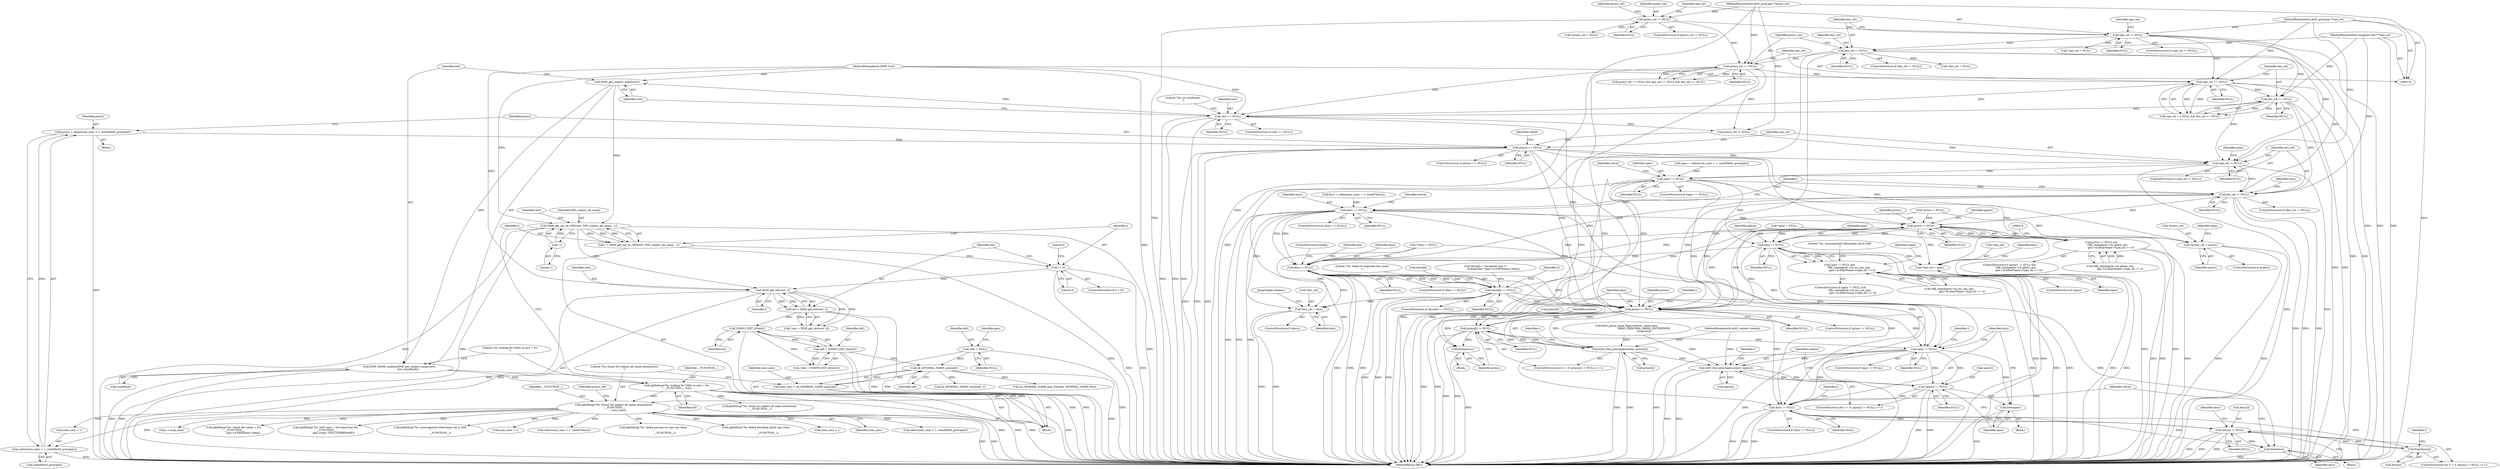 digraph "0_krb5_50fe4074f188c2d4da0c421e96553acea8378db2@API" {
"1000276" [label="(Call,princs = calloc(num_sans + 1, sizeof(krb5_principal)))"];
"1000278" [label="(Call,calloc(num_sans + 1, sizeof(krb5_principal)))"];
"1000267" [label="(Call,pkiDebug(\"%s: found %d subject alt name extension(s)\n\", __FUNCTION__,\n             num_sans))"];
"1000225" [label="(Call,pkiDebug(\"%s: looking for SANs in cert = %s\n\", __FUNCTION__, buf))"];
"1000219" [label="(Call,X509_NAME_oneline(X509_get_subject_name(cert),\n                      buf, sizeof(buf)))"];
"1000220" [label="(Call,X509_get_subject_name(cert))"];
"1000210" [label="(Call,cert == NULL)"];
"1000107" [label="(MethodParameterIn,X509 *cert)"];
"1000193" [label="(Call,princs_ret == NULL)"];
"1000168" [label="(Call,princs_ret != NULL)"];
"1000108" [label="(MethodParameterIn,krb5_principal **princs_ret)"];
"1000184" [label="(Call,dns_ret != NULL)"];
"1000110" [label="(MethodParameterIn,unsigned char ***dns_ret)"];
"1000176" [label="(Call,upn_ret != NULL)"];
"1000109" [label="(MethodParameterIn,krb5_principal **upn_ret)"];
"1000197" [label="(Call,upn_ret == NULL)"];
"1000200" [label="(Call,dns_ret == NULL)"];
"1000263" [label="(Call,num_sans = sk_GENERAL_NAME_num(ialt))"];
"1000265" [label="(Call,sk_GENERAL_NAME_num(ialt))"];
"1000251" [label="(Call,ialt = X509V3_EXT_d2i(ext))"];
"1000253" [label="(Call,X509V3_EXT_d2i(ext))"];
"1000245" [label="(Call,ext = X509_get_ext(cert, l))"];
"1000247" [label="(Call,X509_get_ext(cert, l))"];
"1000231" [label="(Call,X509_get_ext_by_NID(cert, NID_subject_alt_name, -1))"];
"1000234" [label="(Call,-1)"];
"1000237" [label="(Call,l < 0)"];
"1000229" [label="(Call,l = X509_get_ext_by_NID(cert, NID_subject_alt_name, -1))"];
"1000160" [label="(Call,*ialt = NULL)"];
"1000285" [label="(Call,princs == NULL)"];
"1000294" [label="(Call,upn_ret != NULL)"];
"1000307" [label="(Call,upns == NULL)"];
"1000316" [label="(Call,dns_ret != NULL)"];
"1000330" [label="(Call,dnss == NULL)"];
"1000400" [label="(Call,princs != NULL)"];
"1000399" [label="(Call,princs != NULL &&\n                OBJ_cmp(plgctx->id_pkinit_san,\n                        gen->d.otherName->type_id) == 0)"];
"1000451" [label="(Call,upns != NULL)"];
"1000450" [label="(Call,upns != NULL &&\n                       OBJ_cmp(plgctx->id_ms_san_upn,\n                               gen->d.otherName->type_id) == 0)"];
"1000511" [label="(Call,dnss != NULL)"];
"1000560" [label="(Call,dnss[d] == NULL)"];
"1000604" [label="(Call,*dns_ret = dnss)"];
"1000613" [label="(Call,princs != NULL)"];
"1000621" [label="(Call,princs[i] != NULL)"];
"1000628" [label="(Call,krb5_free_principal(context, princs[i]))"];
"1000651" [label="(Call,krb5_free_principal(context, upns[i]))"];
"1000644" [label="(Call,upns[i] != NULL)"];
"1000656" [label="(Call,free(upns))"];
"1000659" [label="(Call,dnss != NULL)"];
"1000667" [label="(Call,dnss[i] != NULL)"];
"1000674" [label="(Call,free(dnss[i]))"];
"1000678" [label="(Call,free(dnss))"];
"1000633" [label="(Call,free(princs))"];
"1000636" [label="(Call,upns != NULL)"];
"1000598" [label="(Call,*upn_ret = upns)"];
"1000592" [label="(Call,*princs_ret = princs)"];
"1000561" [label="(Call,dnss[d])"];
"1000108" [label="(MethodParameterIn,krb5_principal **princs_ret)"];
"1000249" [label="(Identifier,l)"];
"1000189" [label="(Identifier,dns_ret)"];
"1000265" [label="(Call,sk_GENERAL_NAME_num(ialt))"];
"1000667" [label="(Call,dnss[i] != NULL)"];
"1000109" [label="(MethodParameterIn,krb5_principal **upn_ret)"];
"1000453" [label="(Identifier,NULL)"];
"1000681" [label="(Identifier,retval)"];
"1000401" [label="(Identifier,princs)"];
"1000308" [label="(Identifier,upns)"];
"1000199" [label="(Identifier,NULL)"];
"1000235" [label="(Literal,1)"];
"1000340" [label="(Identifier,i)"];
"1000197" [label="(Call,upn_ret == NULL)"];
"1000533" [label="(Call,pkiDebug(\"%s: found dns name = %s\n\", __FUNCTION__,\n                         gen->d.dNSName->data))"];
"1000298" [label="(Call,upns = calloc(num_sans + 1, sizeof(krb5_principal)))"];
"1000295" [label="(Identifier,upn_ret)"];
"1000286" [label="(Identifier,princs)"];
"1000402" [label="(Identifier,NULL)"];
"1000595" [label="(Identifier,princs)"];
"1000449" [label="(ControlStructure,if (upns != NULL &&\n                       OBJ_cmp(plgctx->id_ms_san_upn,\n                               gen->d.otherName->type_id) == 0))"];
"1000661" [label="(Identifier,NULL)"];
"1000590" [label="(ControlStructure,if (princs))"];
"1000451" [label="(Call,upns != NULL)"];
"1000622" [label="(Call,princs[i])"];
"1000293" [label="(ControlStructure,if (upn_ret != NULL))"];
"1000628" [label="(Call,krb5_free_principal(context, princs[i]))"];
"1000230" [label="(Identifier,l)"];
"1000254" [label="(Identifier,ext)"];
"1000176" [label="(Call,upn_ret != NULL)"];
"1000187" [label="(Call,*dns_ret = NULL)"];
"1000635" [label="(ControlStructure,if (upns != NULL))"];
"1000675" [label="(Call,dnss[i])"];
"1000577" [label="(Call,pkiDebug(\"%s: SAN type = %d expecting %d\n\", __FUNCTION__,\n                     gen->type, GEN_OTHERNAME))"];
"1000505" [label="(Literal,\"%s: unrecognized othername oid in SAN\n\")"];
"1000175" [label="(ControlStructure,if (upn_ret != NULL))"];
"1000161" [label="(Identifier,ialt)"];
"1000403" [label="(Call,OBJ_cmp(plgctx->id_pkinit_san,\n                        gen->d.otherName->type_id) == 0)"];
"1000330" [label="(Call,dnss == NULL)"];
"1000601" [label="(Identifier,upns)"];
"1000139" [label="(Call,*upns = NULL)"];
"1000162" [label="(Identifier,NULL)"];
"1000608" [label="(JumpTarget,cleanup:)"];
"1000658" [label="(ControlStructure,if (dnss != NULL))"];
"1000309" [label="(Identifier,NULL)"];
"1000104" [label="(MethodParameterIn,krb5_context context)"];
"1000614" [label="(Identifier,princs)"];
"1000290" [label="(Identifier,retval)"];
"1000285" [label="(Call,princs == NULL)"];
"1000615" [label="(Identifier,NULL)"];
"1000226" [label="(Literal,\"%s: looking for SANs in cert = %s\n\")"];
"1000307" [label="(Call,upns == NULL)"];
"1000625" [label="(Identifier,NULL)"];
"1000277" [label="(Identifier,princs)"];
"1000504" [label="(Call,pkiDebug(\"%s: unrecognized othername oid in SAN\n\",\n                         __FUNCTION__))"];
"1000605" [label="(Call,*dns_ret)"];
"1000650" [label="(Identifier,i)"];
"1000645" [label="(Call,upns[i])"];
"1000513" [label="(Identifier,NULL)"];
"1000454" [label="(Call,OBJ_cmp(plgctx->id_ms_san_upn,\n                               gen->d.otherName->type_id) == 0)"];
"1000179" [label="(Call,*upn_ret = NULL)"];
"1000634" [label="(Identifier,princs)"];
"1000232" [label="(Identifier,cert)"];
"1000630" [label="(Call,princs[i])"];
"1000266" [label="(Identifier,ialt)"];
"1000275" [label="(Block,)"];
"1000212" [label="(Identifier,NULL)"];
"1000597" [label="(Identifier,upns)"];
"1000256" [label="(Call,pkiDebug(\"%s: found no subject alt name extensions\n\", __FUNCTION__))"];
"1000253" [label="(Call,X509V3_EXT_d2i(ext))"];
"1000236" [label="(ControlStructure,if (l < 0))"];
"1000178" [label="(Identifier,NULL)"];
"1000640" [label="(ControlStructure,for (i = 0; upns[i] != NULL; i++))"];
"1000603" [label="(Identifier,dnss)"];
"1000323" [label="(Call,num_sans + 1)"];
"1000173" [label="(Identifier,princs_ret)"];
"1000639" [label="(Block,)"];
"1000637" [label="(Identifier,upns)"];
"1000322" [label="(Call,calloc(num_sans + 1, sizeof(*dnss)))"];
"1000575" [label="(ControlStructure,break;)"];
"1000227" [label="(Identifier,__FUNCTION__)"];
"1000200" [label="(Call,dns_ret == NULL)"];
"1000450" [label="(Call,upns != NULL &&\n                       OBJ_cmp(plgctx->id_ms_san_upn,\n                               gen->d.otherName->type_id) == 0)"];
"1000636" [label="(Call,upns != NULL)"];
"1000493" [label="(Call,pkiDebug(\"%s: failed parsing ms-upn san value\n\",\n                             __FUNCTION__))"];
"1000246" [label="(Identifier,ext)"];
"1000165" [label="(Identifier,gen)"];
"1000238" [label="(Identifier,l)"];
"1000607" [label="(Identifier,dnss)"];
"1000222" [label="(Identifier,buf)"];
"1000231" [label="(Call,X509_get_ext_by_NID(cert, NID_subject_alt_name, -1))"];
"1000353" [label="(Call,sk_GENERAL_NAME_value(ialt, i))"];
"1000633" [label="(Call,free(princs))"];
"1000617" [label="(ControlStructure,for (i = 0; princs[i] != NULL; i++))"];
"1000671" [label="(Identifier,NULL)"];
"1000642" [label="(Identifier,i)"];
"1000201" [label="(Identifier,dns_ret)"];
"1000682" [label="(MethodReturn,RET)"];
"1000674" [label="(Call,free(dnss[i]))"];
"1000234" [label="(Call,-1)"];
"1000209" [label="(ControlStructure,if (cert == NULL))"];
"1000329" [label="(ControlStructure,if (dnss == NULL))"];
"1000593" [label="(Call,*princs_ret)"];
"1000169" [label="(Identifier,princs_ret)"];
"1000613" [label="(Call,princs != NULL)"];
"1000160" [label="(Call,*ialt = NULL)"];
"1000143" [label="(Call,**dnss = NULL)"];
"1000659" [label="(Call,dnss != NULL)"];
"1000559" [label="(ControlStructure,if (dnss[d] == NULL))"];
"1000268" [label="(Literal,\"%s: found %d subject alt name extension(s)\n\")"];
"1000184" [label="(Call,dns_ret != NULL)"];
"1000644" [label="(Call,upns[i] != NULL)"];
"1000312" [label="(Identifier,retval)"];
"1000439" [label="(Call,pkiDebug(\"%s: failed decoding pkinit san value\n\",\n                             __FUNCTION__))"];
"1000279" [label="(Call,num_sans + 1)"];
"1000663" [label="(ControlStructure,for (i = 0; dnss[i] != NULL; i++))"];
"1000244" [label="(Call,!(ext = X509_get_ext(cert, l)))"];
"1000221" [label="(Identifier,cert)"];
"1000299" [label="(Identifier,upns)"];
"1000237" [label="(Call,l < 0)"];
"1000315" [label="(ControlStructure,if (dns_ret != NULL))"];
"1000264" [label="(Identifier,num_sans)"];
"1000332" [label="(Identifier,NULL)"];
"1000110" [label="(MethodParameterIn,unsigned char ***dns_ret)"];
"1000616" [label="(Block,)"];
"1000599" [label="(Call,*upn_ret)"];
"1000270" [label="(Identifier,num_sans)"];
"1000564" [label="(Identifier,NULL)"];
"1000193" [label="(Call,princs_ret == NULL)"];
"1000276" [label="(Call,princs = calloc(num_sans + 1, sizeof(krb5_principal)))"];
"1000511" [label="(Call,dnss != NULL)"];
"1000300" [label="(Call,calloc(num_sans + 1, sizeof(krb5_principal)))"];
"1000520" [label="(Identifier,gen)"];
"1000629" [label="(Identifier,context)"];
"1000186" [label="(Identifier,NULL)"];
"1000342" [label="(Call,i < num_sans)"];
"1000320" [label="(Call,dnss = calloc(num_sans + 1, sizeof(*dnss)))"];
"1000457" [label="(Identifier,plgctx)"];
"1000211" [label="(Identifier,cert)"];
"1000406" [label="(Identifier,plgctx)"];
"1000263" [label="(Call,num_sans = sk_GENERAL_NAME_num(ialt))"];
"1000272" [label="(Call,princs_ret != NULL)"];
"1000241" [label="(Literal,0)"];
"1000510" [label="(ControlStructure,if (dnss != NULL))"];
"1000627" [label="(Identifier,i)"];
"1000294" [label="(Call,upn_ret != NULL)"];
"1000400" [label="(Call,princs != NULL)"];
"1000335" [label="(Identifier,retval)"];
"1000198" [label="(Identifier,upn_ret)"];
"1000239" [label="(Literal,0)"];
"1000192" [label="(Call,princs_ret == NULL && upn_ret == NULL && dns_ret == NULL)"];
"1000183" [label="(ControlStructure,if (dns_ret != NULL))"];
"1000195" [label="(Identifier,NULL)"];
"1000210" [label="(Call,cert == NULL)"];
"1000656" [label="(Call,free(upns))"];
"1000660" [label="(Identifier,dnss)"];
"1000317" [label="(Identifier,dns_ret)"];
"1000673" [label="(Identifier,i)"];
"1000107" [label="(MethodParameterIn,X509 *cert)"];
"1000185" [label="(Identifier,dns_ret)"];
"1000177" [label="(Identifier,upn_ret)"];
"1000252" [label="(Identifier,ialt)"];
"1000233" [label="(Identifier,NID_subject_alt_name)"];
"1000296" [label="(Identifier,NULL)"];
"1000316" [label="(Call,dns_ret != NULL)"];
"1000584" [label="(Call,sk_GENERAL_NAME_pop_free(ialt, GENERAL_NAME_free))"];
"1000171" [label="(Call,*princs_ret = NULL)"];
"1000202" [label="(Identifier,NULL)"];
"1000248" [label="(Identifier,cert)"];
"1000399" [label="(Call,princs != NULL &&\n                OBJ_cmp(plgctx->id_pkinit_san,\n                        gen->d.otherName->type_id) == 0)"];
"1000619" [label="(Identifier,i)"];
"1000452" [label="(Identifier,upns)"];
"1000648" [label="(Identifier,NULL)"];
"1000471" [label="(Identifier,name)"];
"1000111" [label="(Block,)"];
"1000247" [label="(Call,X509_get_ext(cert, l))"];
"1000638" [label="(Identifier,NULL)"];
"1000220" [label="(Call,X509_get_subject_name(cert))"];
"1000219" [label="(Call,X509_NAME_oneline(X509_get_subject_name(cert),\n                      buf, sizeof(buf)))"];
"1000652" [label="(Identifier,context)"];
"1000267" [label="(Call,pkiDebug(\"%s: found %d subject alt name extension(s)\n\", __FUNCTION__,\n             num_sans))"];
"1000170" [label="(Identifier,NULL)"];
"1000223" [label="(Call,sizeof(buf))"];
"1000278" [label="(Call,calloc(num_sans + 1, sizeof(krb5_principal)))"];
"1000602" [label="(ControlStructure,if (dnss))"];
"1000167" [label="(ControlStructure,if (princs_ret != NULL))"];
"1000251" [label="(Call,ialt = X509V3_EXT_d2i(ext))"];
"1000604" [label="(Call,*dns_ret = dnss)"];
"1000194" [label="(Identifier,princs_ret)"];
"1000196" [label="(Call,upn_ret == NULL && dns_ret == NULL)"];
"1000225" [label="(Call,pkiDebug(\"%s: looking for SANs in cert = %s\n\", __FUNCTION__, buf))"];
"1000560" [label="(Call,dnss[d] == NULL)"];
"1000657" [label="(Identifier,upns)"];
"1000284" [label="(ControlStructure,if (princs == NULL))"];
"1000512" [label="(Identifier,dnss)"];
"1000651" [label="(Call,krb5_free_principal(context, upns[i]))"];
"1000135" [label="(Call,*princs = NULL)"];
"1000480" [label="(Call,krb5_parse_name_flags(context, name.data,\n                                            KRB5_PRINCIPAL_PARSE_ENTERPRISE,\n                                            &upns[u]))"];
"1000668" [label="(Call,dnss[i])"];
"1000662" [label="(Block,)"];
"1000168" [label="(Call,princs_ret != NULL)"];
"1000398" [label="(ControlStructure,if (princs != NULL &&\n                OBJ_cmp(plgctx->id_pkinit_san,\n                        gen->d.otherName->type_id) == 0))"];
"1000301" [label="(Call,num_sans + 1)"];
"1000318" [label="(Identifier,NULL)"];
"1000621" [label="(Call,princs[i] != NULL)"];
"1000679" [label="(Identifier,dnss)"];
"1000306" [label="(ControlStructure,if (upns == NULL))"];
"1000269" [label="(Identifier,__FUNCTION__)"];
"1000282" [label="(Call,sizeof(krb5_principal))"];
"1000287" [label="(Identifier,NULL)"];
"1000598" [label="(Call,*upn_ret = upns)"];
"1000676" [label="(Identifier,dnss)"];
"1000228" [label="(Identifier,buf)"];
"1000273" [label="(Identifier,princs_ret)"];
"1000592" [label="(Call,*princs_ret = princs)"];
"1000596" [label="(ControlStructure,if (upns))"];
"1000665" [label="(Identifier,i)"];
"1000181" [label="(Identifier,upn_ret)"];
"1000321" [label="(Identifier,dnss)"];
"1000543" [label="(Call,dnss[d] = (unsigned char *)\n                    strdup((char *)gen->d.dNSName->data))"];
"1000245" [label="(Call,ext = X509_get_ext(cert, l))"];
"1000612" [label="(ControlStructure,if (princs != NULL))"];
"1000250" [label="(Call,!(ialt = X509V3_EXT_d2i(ext)))"];
"1000678" [label="(Call,free(dnss))"];
"1000331" [label="(Identifier,dnss)"];
"1000572" [label="(Identifier,d)"];
"1000567" [label="(Literal,\"%s: failed to duplicate dns name\n\")"];
"1000653" [label="(Call,upns[i])"];
"1000215" [label="(Literal,\"%s: no certificate!\n\")"];
"1000229" [label="(Call,l = X509_get_ext_by_NID(cert, NID_subject_alt_name, -1))"];
"1000276" -> "1000275"  [label="AST: "];
"1000276" -> "1000278"  [label="CFG: "];
"1000277" -> "1000276"  [label="AST: "];
"1000278" -> "1000276"  [label="AST: "];
"1000286" -> "1000276"  [label="CFG: "];
"1000276" -> "1000682"  [label="DDG: "];
"1000278" -> "1000276"  [label="DDG: "];
"1000276" -> "1000285"  [label="DDG: "];
"1000278" -> "1000282"  [label="CFG: "];
"1000279" -> "1000278"  [label="AST: "];
"1000282" -> "1000278"  [label="AST: "];
"1000278" -> "1000682"  [label="DDG: "];
"1000267" -> "1000278"  [label="DDG: "];
"1000267" -> "1000111"  [label="AST: "];
"1000267" -> "1000270"  [label="CFG: "];
"1000268" -> "1000267"  [label="AST: "];
"1000269" -> "1000267"  [label="AST: "];
"1000270" -> "1000267"  [label="AST: "];
"1000273" -> "1000267"  [label="CFG: "];
"1000267" -> "1000682"  [label="DDG: "];
"1000267" -> "1000682"  [label="DDG: "];
"1000225" -> "1000267"  [label="DDG: "];
"1000263" -> "1000267"  [label="DDG: "];
"1000267" -> "1000279"  [label="DDG: "];
"1000267" -> "1000300"  [label="DDG: "];
"1000267" -> "1000301"  [label="DDG: "];
"1000267" -> "1000322"  [label="DDG: "];
"1000267" -> "1000323"  [label="DDG: "];
"1000267" -> "1000342"  [label="DDG: "];
"1000267" -> "1000439"  [label="DDG: "];
"1000267" -> "1000493"  [label="DDG: "];
"1000267" -> "1000504"  [label="DDG: "];
"1000267" -> "1000533"  [label="DDG: "];
"1000267" -> "1000577"  [label="DDG: "];
"1000225" -> "1000111"  [label="AST: "];
"1000225" -> "1000228"  [label="CFG: "];
"1000226" -> "1000225"  [label="AST: "];
"1000227" -> "1000225"  [label="AST: "];
"1000228" -> "1000225"  [label="AST: "];
"1000230" -> "1000225"  [label="CFG: "];
"1000225" -> "1000682"  [label="DDG: "];
"1000225" -> "1000682"  [label="DDG: "];
"1000225" -> "1000682"  [label="DDG: "];
"1000219" -> "1000225"  [label="DDG: "];
"1000225" -> "1000256"  [label="DDG: "];
"1000219" -> "1000111"  [label="AST: "];
"1000219" -> "1000223"  [label="CFG: "];
"1000220" -> "1000219"  [label="AST: "];
"1000222" -> "1000219"  [label="AST: "];
"1000223" -> "1000219"  [label="AST: "];
"1000226" -> "1000219"  [label="CFG: "];
"1000219" -> "1000682"  [label="DDG: "];
"1000219" -> "1000682"  [label="DDG: "];
"1000220" -> "1000219"  [label="DDG: "];
"1000220" -> "1000221"  [label="CFG: "];
"1000221" -> "1000220"  [label="AST: "];
"1000222" -> "1000220"  [label="CFG: "];
"1000210" -> "1000220"  [label="DDG: "];
"1000107" -> "1000220"  [label="DDG: "];
"1000220" -> "1000231"  [label="DDG: "];
"1000210" -> "1000209"  [label="AST: "];
"1000210" -> "1000212"  [label="CFG: "];
"1000211" -> "1000210"  [label="AST: "];
"1000212" -> "1000210"  [label="AST: "];
"1000215" -> "1000210"  [label="CFG: "];
"1000221" -> "1000210"  [label="CFG: "];
"1000210" -> "1000682"  [label="DDG: "];
"1000210" -> "1000682"  [label="DDG: "];
"1000210" -> "1000682"  [label="DDG: "];
"1000107" -> "1000210"  [label="DDG: "];
"1000193" -> "1000210"  [label="DDG: "];
"1000197" -> "1000210"  [label="DDG: "];
"1000200" -> "1000210"  [label="DDG: "];
"1000210" -> "1000272"  [label="DDG: "];
"1000210" -> "1000613"  [label="DDG: "];
"1000107" -> "1000103"  [label="AST: "];
"1000107" -> "1000682"  [label="DDG: "];
"1000107" -> "1000231"  [label="DDG: "];
"1000107" -> "1000247"  [label="DDG: "];
"1000193" -> "1000192"  [label="AST: "];
"1000193" -> "1000195"  [label="CFG: "];
"1000194" -> "1000193"  [label="AST: "];
"1000195" -> "1000193"  [label="AST: "];
"1000198" -> "1000193"  [label="CFG: "];
"1000192" -> "1000193"  [label="CFG: "];
"1000193" -> "1000682"  [label="DDG: "];
"1000193" -> "1000682"  [label="DDG: "];
"1000193" -> "1000192"  [label="DDG: "];
"1000193" -> "1000192"  [label="DDG: "];
"1000168" -> "1000193"  [label="DDG: "];
"1000108" -> "1000193"  [label="DDG: "];
"1000184" -> "1000193"  [label="DDG: "];
"1000193" -> "1000197"  [label="DDG: "];
"1000193" -> "1000272"  [label="DDG: "];
"1000168" -> "1000167"  [label="AST: "];
"1000168" -> "1000170"  [label="CFG: "];
"1000169" -> "1000168"  [label="AST: "];
"1000170" -> "1000168"  [label="AST: "];
"1000173" -> "1000168"  [label="CFG: "];
"1000177" -> "1000168"  [label="CFG: "];
"1000168" -> "1000682"  [label="DDG: "];
"1000108" -> "1000168"  [label="DDG: "];
"1000168" -> "1000171"  [label="DDG: "];
"1000168" -> "1000176"  [label="DDG: "];
"1000108" -> "1000103"  [label="AST: "];
"1000108" -> "1000682"  [label="DDG: "];
"1000108" -> "1000272"  [label="DDG: "];
"1000184" -> "1000183"  [label="AST: "];
"1000184" -> "1000186"  [label="CFG: "];
"1000185" -> "1000184"  [label="AST: "];
"1000186" -> "1000184"  [label="AST: "];
"1000189" -> "1000184"  [label="CFG: "];
"1000194" -> "1000184"  [label="CFG: "];
"1000184" -> "1000682"  [label="DDG: "];
"1000184" -> "1000682"  [label="DDG: "];
"1000110" -> "1000184"  [label="DDG: "];
"1000176" -> "1000184"  [label="DDG: "];
"1000184" -> "1000187"  [label="DDG: "];
"1000184" -> "1000200"  [label="DDG: "];
"1000184" -> "1000316"  [label="DDG: "];
"1000110" -> "1000103"  [label="AST: "];
"1000110" -> "1000682"  [label="DDG: "];
"1000110" -> "1000200"  [label="DDG: "];
"1000110" -> "1000316"  [label="DDG: "];
"1000176" -> "1000175"  [label="AST: "];
"1000176" -> "1000178"  [label="CFG: "];
"1000177" -> "1000176"  [label="AST: "];
"1000178" -> "1000176"  [label="AST: "];
"1000181" -> "1000176"  [label="CFG: "];
"1000185" -> "1000176"  [label="CFG: "];
"1000176" -> "1000682"  [label="DDG: "];
"1000176" -> "1000682"  [label="DDG: "];
"1000109" -> "1000176"  [label="DDG: "];
"1000176" -> "1000179"  [label="DDG: "];
"1000176" -> "1000197"  [label="DDG: "];
"1000176" -> "1000294"  [label="DDG: "];
"1000109" -> "1000103"  [label="AST: "];
"1000109" -> "1000682"  [label="DDG: "];
"1000109" -> "1000197"  [label="DDG: "];
"1000109" -> "1000294"  [label="DDG: "];
"1000197" -> "1000196"  [label="AST: "];
"1000197" -> "1000199"  [label="CFG: "];
"1000198" -> "1000197"  [label="AST: "];
"1000199" -> "1000197"  [label="AST: "];
"1000201" -> "1000197"  [label="CFG: "];
"1000196" -> "1000197"  [label="CFG: "];
"1000197" -> "1000682"  [label="DDG: "];
"1000197" -> "1000682"  [label="DDG: "];
"1000197" -> "1000196"  [label="DDG: "];
"1000197" -> "1000196"  [label="DDG: "];
"1000197" -> "1000200"  [label="DDG: "];
"1000197" -> "1000294"  [label="DDG: "];
"1000200" -> "1000196"  [label="AST: "];
"1000200" -> "1000202"  [label="CFG: "];
"1000201" -> "1000200"  [label="AST: "];
"1000202" -> "1000200"  [label="AST: "];
"1000196" -> "1000200"  [label="CFG: "];
"1000200" -> "1000682"  [label="DDG: "];
"1000200" -> "1000682"  [label="DDG: "];
"1000200" -> "1000196"  [label="DDG: "];
"1000200" -> "1000196"  [label="DDG: "];
"1000200" -> "1000316"  [label="DDG: "];
"1000263" -> "1000111"  [label="AST: "];
"1000263" -> "1000265"  [label="CFG: "];
"1000264" -> "1000263"  [label="AST: "];
"1000265" -> "1000263"  [label="AST: "];
"1000268" -> "1000263"  [label="CFG: "];
"1000263" -> "1000682"  [label="DDG: "];
"1000265" -> "1000263"  [label="DDG: "];
"1000265" -> "1000266"  [label="CFG: "];
"1000266" -> "1000265"  [label="AST: "];
"1000265" -> "1000682"  [label="DDG: "];
"1000251" -> "1000265"  [label="DDG: "];
"1000160" -> "1000265"  [label="DDG: "];
"1000265" -> "1000353"  [label="DDG: "];
"1000265" -> "1000584"  [label="DDG: "];
"1000251" -> "1000250"  [label="AST: "];
"1000251" -> "1000253"  [label="CFG: "];
"1000252" -> "1000251"  [label="AST: "];
"1000253" -> "1000251"  [label="AST: "];
"1000250" -> "1000251"  [label="CFG: "];
"1000251" -> "1000682"  [label="DDG: "];
"1000251" -> "1000682"  [label="DDG: "];
"1000251" -> "1000250"  [label="DDG: "];
"1000253" -> "1000251"  [label="DDG: "];
"1000253" -> "1000254"  [label="CFG: "];
"1000254" -> "1000253"  [label="AST: "];
"1000253" -> "1000682"  [label="DDG: "];
"1000253" -> "1000250"  [label="DDG: "];
"1000245" -> "1000253"  [label="DDG: "];
"1000245" -> "1000244"  [label="AST: "];
"1000245" -> "1000247"  [label="CFG: "];
"1000246" -> "1000245"  [label="AST: "];
"1000247" -> "1000245"  [label="AST: "];
"1000244" -> "1000245"  [label="CFG: "];
"1000245" -> "1000682"  [label="DDG: "];
"1000245" -> "1000682"  [label="DDG: "];
"1000245" -> "1000244"  [label="DDG: "];
"1000247" -> "1000245"  [label="DDG: "];
"1000247" -> "1000245"  [label="DDG: "];
"1000247" -> "1000249"  [label="CFG: "];
"1000248" -> "1000247"  [label="AST: "];
"1000249" -> "1000247"  [label="AST: "];
"1000247" -> "1000682"  [label="DDG: "];
"1000247" -> "1000682"  [label="DDG: "];
"1000247" -> "1000244"  [label="DDG: "];
"1000247" -> "1000244"  [label="DDG: "];
"1000231" -> "1000247"  [label="DDG: "];
"1000237" -> "1000247"  [label="DDG: "];
"1000231" -> "1000229"  [label="AST: "];
"1000231" -> "1000234"  [label="CFG: "];
"1000232" -> "1000231"  [label="AST: "];
"1000233" -> "1000231"  [label="AST: "];
"1000234" -> "1000231"  [label="AST: "];
"1000229" -> "1000231"  [label="CFG: "];
"1000231" -> "1000682"  [label="DDG: "];
"1000231" -> "1000682"  [label="DDG: "];
"1000231" -> "1000682"  [label="DDG: "];
"1000231" -> "1000229"  [label="DDG: "];
"1000231" -> "1000229"  [label="DDG: "];
"1000231" -> "1000229"  [label="DDG: "];
"1000234" -> "1000231"  [label="DDG: "];
"1000234" -> "1000235"  [label="CFG: "];
"1000235" -> "1000234"  [label="AST: "];
"1000237" -> "1000236"  [label="AST: "];
"1000237" -> "1000239"  [label="CFG: "];
"1000238" -> "1000237"  [label="AST: "];
"1000239" -> "1000237"  [label="AST: "];
"1000241" -> "1000237"  [label="CFG: "];
"1000246" -> "1000237"  [label="CFG: "];
"1000237" -> "1000682"  [label="DDG: "];
"1000237" -> "1000682"  [label="DDG: "];
"1000229" -> "1000237"  [label="DDG: "];
"1000229" -> "1000111"  [label="AST: "];
"1000230" -> "1000229"  [label="AST: "];
"1000238" -> "1000229"  [label="CFG: "];
"1000229" -> "1000682"  [label="DDG: "];
"1000160" -> "1000111"  [label="AST: "];
"1000160" -> "1000162"  [label="CFG: "];
"1000161" -> "1000160"  [label="AST: "];
"1000162" -> "1000160"  [label="AST: "];
"1000165" -> "1000160"  [label="CFG: "];
"1000160" -> "1000682"  [label="DDG: "];
"1000285" -> "1000284"  [label="AST: "];
"1000285" -> "1000287"  [label="CFG: "];
"1000286" -> "1000285"  [label="AST: "];
"1000287" -> "1000285"  [label="AST: "];
"1000290" -> "1000285"  [label="CFG: "];
"1000295" -> "1000285"  [label="CFG: "];
"1000285" -> "1000682"  [label="DDG: "];
"1000285" -> "1000682"  [label="DDG: "];
"1000285" -> "1000682"  [label="DDG: "];
"1000272" -> "1000285"  [label="DDG: "];
"1000285" -> "1000294"  [label="DDG: "];
"1000285" -> "1000400"  [label="DDG: "];
"1000285" -> "1000592"  [label="DDG: "];
"1000285" -> "1000613"  [label="DDG: "];
"1000285" -> "1000613"  [label="DDG: "];
"1000294" -> "1000293"  [label="AST: "];
"1000294" -> "1000296"  [label="CFG: "];
"1000295" -> "1000294"  [label="AST: "];
"1000296" -> "1000294"  [label="AST: "];
"1000299" -> "1000294"  [label="CFG: "];
"1000317" -> "1000294"  [label="CFG: "];
"1000294" -> "1000682"  [label="DDG: "];
"1000294" -> "1000682"  [label="DDG: "];
"1000272" -> "1000294"  [label="DDG: "];
"1000294" -> "1000307"  [label="DDG: "];
"1000294" -> "1000316"  [label="DDG: "];
"1000307" -> "1000306"  [label="AST: "];
"1000307" -> "1000309"  [label="CFG: "];
"1000308" -> "1000307"  [label="AST: "];
"1000309" -> "1000307"  [label="AST: "];
"1000312" -> "1000307"  [label="CFG: "];
"1000317" -> "1000307"  [label="CFG: "];
"1000307" -> "1000682"  [label="DDG: "];
"1000307" -> "1000682"  [label="DDG: "];
"1000307" -> "1000682"  [label="DDG: "];
"1000298" -> "1000307"  [label="DDG: "];
"1000307" -> "1000316"  [label="DDG: "];
"1000307" -> "1000451"  [label="DDG: "];
"1000307" -> "1000598"  [label="DDG: "];
"1000307" -> "1000613"  [label="DDG: "];
"1000307" -> "1000636"  [label="DDG: "];
"1000316" -> "1000315"  [label="AST: "];
"1000316" -> "1000318"  [label="CFG: "];
"1000317" -> "1000316"  [label="AST: "];
"1000318" -> "1000316"  [label="AST: "];
"1000321" -> "1000316"  [label="CFG: "];
"1000340" -> "1000316"  [label="CFG: "];
"1000316" -> "1000682"  [label="DDG: "];
"1000316" -> "1000682"  [label="DDG: "];
"1000316" -> "1000682"  [label="DDG: "];
"1000316" -> "1000330"  [label="DDG: "];
"1000316" -> "1000400"  [label="DDG: "];
"1000316" -> "1000511"  [label="DDG: "];
"1000316" -> "1000613"  [label="DDG: "];
"1000330" -> "1000329"  [label="AST: "];
"1000330" -> "1000332"  [label="CFG: "];
"1000331" -> "1000330"  [label="AST: "];
"1000332" -> "1000330"  [label="AST: "];
"1000335" -> "1000330"  [label="CFG: "];
"1000340" -> "1000330"  [label="CFG: "];
"1000330" -> "1000682"  [label="DDG: "];
"1000330" -> "1000682"  [label="DDG: "];
"1000330" -> "1000682"  [label="DDG: "];
"1000320" -> "1000330"  [label="DDG: "];
"1000330" -> "1000400"  [label="DDG: "];
"1000330" -> "1000511"  [label="DDG: "];
"1000330" -> "1000511"  [label="DDG: "];
"1000330" -> "1000604"  [label="DDG: "];
"1000330" -> "1000613"  [label="DDG: "];
"1000330" -> "1000659"  [label="DDG: "];
"1000400" -> "1000399"  [label="AST: "];
"1000400" -> "1000402"  [label="CFG: "];
"1000401" -> "1000400"  [label="AST: "];
"1000402" -> "1000400"  [label="AST: "];
"1000406" -> "1000400"  [label="CFG: "];
"1000399" -> "1000400"  [label="CFG: "];
"1000400" -> "1000682"  [label="DDG: "];
"1000400" -> "1000682"  [label="DDG: "];
"1000400" -> "1000399"  [label="DDG: "];
"1000400" -> "1000399"  [label="DDG: "];
"1000135" -> "1000400"  [label="DDG: "];
"1000511" -> "1000400"  [label="DDG: "];
"1000560" -> "1000400"  [label="DDG: "];
"1000451" -> "1000400"  [label="DDG: "];
"1000400" -> "1000451"  [label="DDG: "];
"1000400" -> "1000511"  [label="DDG: "];
"1000400" -> "1000592"  [label="DDG: "];
"1000400" -> "1000613"  [label="DDG: "];
"1000400" -> "1000613"  [label="DDG: "];
"1000399" -> "1000398"  [label="AST: "];
"1000399" -> "1000403"  [label="CFG: "];
"1000403" -> "1000399"  [label="AST: "];
"1000419" -> "1000399"  [label="CFG: "];
"1000452" -> "1000399"  [label="CFG: "];
"1000399" -> "1000682"  [label="DDG: "];
"1000399" -> "1000682"  [label="DDG: "];
"1000399" -> "1000682"  [label="DDG: "];
"1000403" -> "1000399"  [label="DDG: "];
"1000403" -> "1000399"  [label="DDG: "];
"1000451" -> "1000450"  [label="AST: "];
"1000451" -> "1000453"  [label="CFG: "];
"1000452" -> "1000451"  [label="AST: "];
"1000453" -> "1000451"  [label="AST: "];
"1000457" -> "1000451"  [label="CFG: "];
"1000450" -> "1000451"  [label="CFG: "];
"1000451" -> "1000682"  [label="DDG: "];
"1000451" -> "1000682"  [label="DDG: "];
"1000451" -> "1000450"  [label="DDG: "];
"1000451" -> "1000450"  [label="DDG: "];
"1000139" -> "1000451"  [label="DDG: "];
"1000451" -> "1000511"  [label="DDG: "];
"1000451" -> "1000598"  [label="DDG: "];
"1000451" -> "1000613"  [label="DDG: "];
"1000451" -> "1000636"  [label="DDG: "];
"1000450" -> "1000449"  [label="AST: "];
"1000450" -> "1000454"  [label="CFG: "];
"1000454" -> "1000450"  [label="AST: "];
"1000471" -> "1000450"  [label="CFG: "];
"1000505" -> "1000450"  [label="CFG: "];
"1000450" -> "1000682"  [label="DDG: "];
"1000450" -> "1000682"  [label="DDG: "];
"1000450" -> "1000682"  [label="DDG: "];
"1000454" -> "1000450"  [label="DDG: "];
"1000454" -> "1000450"  [label="DDG: "];
"1000511" -> "1000510"  [label="AST: "];
"1000511" -> "1000513"  [label="CFG: "];
"1000512" -> "1000511"  [label="AST: "];
"1000513" -> "1000511"  [label="AST: "];
"1000520" -> "1000511"  [label="CFG: "];
"1000575" -> "1000511"  [label="CFG: "];
"1000511" -> "1000682"  [label="DDG: "];
"1000511" -> "1000682"  [label="DDG: "];
"1000511" -> "1000682"  [label="DDG: "];
"1000143" -> "1000511"  [label="DDG: "];
"1000560" -> "1000511"  [label="DDG: "];
"1000560" -> "1000511"  [label="DDG: "];
"1000511" -> "1000560"  [label="DDG: "];
"1000511" -> "1000560"  [label="DDG: "];
"1000511" -> "1000604"  [label="DDG: "];
"1000511" -> "1000613"  [label="DDG: "];
"1000511" -> "1000659"  [label="DDG: "];
"1000560" -> "1000559"  [label="AST: "];
"1000560" -> "1000564"  [label="CFG: "];
"1000561" -> "1000560"  [label="AST: "];
"1000564" -> "1000560"  [label="AST: "];
"1000567" -> "1000560"  [label="CFG: "];
"1000572" -> "1000560"  [label="CFG: "];
"1000560" -> "1000682"  [label="DDG: "];
"1000560" -> "1000682"  [label="DDG: "];
"1000560" -> "1000682"  [label="DDG: "];
"1000543" -> "1000560"  [label="DDG: "];
"1000560" -> "1000604"  [label="DDG: "];
"1000560" -> "1000613"  [label="DDG: "];
"1000560" -> "1000659"  [label="DDG: "];
"1000560" -> "1000678"  [label="DDG: "];
"1000604" -> "1000602"  [label="AST: "];
"1000604" -> "1000607"  [label="CFG: "];
"1000605" -> "1000604"  [label="AST: "];
"1000607" -> "1000604"  [label="AST: "];
"1000608" -> "1000604"  [label="CFG: "];
"1000604" -> "1000682"  [label="DDG: "];
"1000604" -> "1000682"  [label="DDG: "];
"1000143" -> "1000604"  [label="DDG: "];
"1000613" -> "1000612"  [label="AST: "];
"1000613" -> "1000615"  [label="CFG: "];
"1000614" -> "1000613"  [label="AST: "];
"1000615" -> "1000613"  [label="AST: "];
"1000619" -> "1000613"  [label="CFG: "];
"1000637" -> "1000613"  [label="CFG: "];
"1000613" -> "1000682"  [label="DDG: "];
"1000613" -> "1000682"  [label="DDG: "];
"1000135" -> "1000613"  [label="DDG: "];
"1000613" -> "1000621"  [label="DDG: "];
"1000613" -> "1000621"  [label="DDG: "];
"1000613" -> "1000628"  [label="DDG: "];
"1000613" -> "1000633"  [label="DDG: "];
"1000613" -> "1000636"  [label="DDG: "];
"1000621" -> "1000617"  [label="AST: "];
"1000621" -> "1000625"  [label="CFG: "];
"1000622" -> "1000621"  [label="AST: "];
"1000625" -> "1000621"  [label="AST: "];
"1000629" -> "1000621"  [label="CFG: "];
"1000634" -> "1000621"  [label="CFG: "];
"1000621" -> "1000682"  [label="DDG: "];
"1000621" -> "1000682"  [label="DDG: "];
"1000628" -> "1000621"  [label="DDG: "];
"1000621" -> "1000628"  [label="DDG: "];
"1000621" -> "1000633"  [label="DDG: "];
"1000621" -> "1000636"  [label="DDG: "];
"1000628" -> "1000617"  [label="AST: "];
"1000628" -> "1000630"  [label="CFG: "];
"1000629" -> "1000628"  [label="AST: "];
"1000630" -> "1000628"  [label="AST: "];
"1000627" -> "1000628"  [label="CFG: "];
"1000628" -> "1000682"  [label="DDG: "];
"1000628" -> "1000682"  [label="DDG: "];
"1000480" -> "1000628"  [label="DDG: "];
"1000104" -> "1000628"  [label="DDG: "];
"1000628" -> "1000651"  [label="DDG: "];
"1000651" -> "1000640"  [label="AST: "];
"1000651" -> "1000653"  [label="CFG: "];
"1000652" -> "1000651"  [label="AST: "];
"1000653" -> "1000651"  [label="AST: "];
"1000650" -> "1000651"  [label="CFG: "];
"1000651" -> "1000682"  [label="DDG: "];
"1000651" -> "1000682"  [label="DDG: "];
"1000651" -> "1000644"  [label="DDG: "];
"1000480" -> "1000651"  [label="DDG: "];
"1000104" -> "1000651"  [label="DDG: "];
"1000636" -> "1000651"  [label="DDG: "];
"1000644" -> "1000651"  [label="DDG: "];
"1000644" -> "1000640"  [label="AST: "];
"1000644" -> "1000648"  [label="CFG: "];
"1000645" -> "1000644"  [label="AST: "];
"1000648" -> "1000644"  [label="AST: "];
"1000652" -> "1000644"  [label="CFG: "];
"1000657" -> "1000644"  [label="CFG: "];
"1000644" -> "1000682"  [label="DDG: "];
"1000644" -> "1000682"  [label="DDG: "];
"1000636" -> "1000644"  [label="DDG: "];
"1000636" -> "1000644"  [label="DDG: "];
"1000644" -> "1000656"  [label="DDG: "];
"1000644" -> "1000659"  [label="DDG: "];
"1000656" -> "1000639"  [label="AST: "];
"1000656" -> "1000657"  [label="CFG: "];
"1000657" -> "1000656"  [label="AST: "];
"1000660" -> "1000656"  [label="CFG: "];
"1000656" -> "1000682"  [label="DDG: "];
"1000636" -> "1000656"  [label="DDG: "];
"1000659" -> "1000658"  [label="AST: "];
"1000659" -> "1000661"  [label="CFG: "];
"1000660" -> "1000659"  [label="AST: "];
"1000661" -> "1000659"  [label="AST: "];
"1000665" -> "1000659"  [label="CFG: "];
"1000681" -> "1000659"  [label="CFG: "];
"1000659" -> "1000682"  [label="DDG: "];
"1000659" -> "1000682"  [label="DDG: "];
"1000659" -> "1000682"  [label="DDG: "];
"1000143" -> "1000659"  [label="DDG: "];
"1000636" -> "1000659"  [label="DDG: "];
"1000659" -> "1000667"  [label="DDG: "];
"1000659" -> "1000667"  [label="DDG: "];
"1000659" -> "1000674"  [label="DDG: "];
"1000659" -> "1000678"  [label="DDG: "];
"1000667" -> "1000663"  [label="AST: "];
"1000667" -> "1000671"  [label="CFG: "];
"1000668" -> "1000667"  [label="AST: "];
"1000671" -> "1000667"  [label="AST: "];
"1000676" -> "1000667"  [label="CFG: "];
"1000679" -> "1000667"  [label="CFG: "];
"1000667" -> "1000682"  [label="DDG: "];
"1000667" -> "1000682"  [label="DDG: "];
"1000667" -> "1000682"  [label="DDG: "];
"1000674" -> "1000667"  [label="DDG: "];
"1000667" -> "1000674"  [label="DDG: "];
"1000667" -> "1000678"  [label="DDG: "];
"1000674" -> "1000663"  [label="AST: "];
"1000674" -> "1000675"  [label="CFG: "];
"1000675" -> "1000674"  [label="AST: "];
"1000673" -> "1000674"  [label="CFG: "];
"1000678" -> "1000662"  [label="AST: "];
"1000678" -> "1000679"  [label="CFG: "];
"1000679" -> "1000678"  [label="AST: "];
"1000681" -> "1000678"  [label="CFG: "];
"1000678" -> "1000682"  [label="DDG: "];
"1000633" -> "1000616"  [label="AST: "];
"1000633" -> "1000634"  [label="CFG: "];
"1000634" -> "1000633"  [label="AST: "];
"1000637" -> "1000633"  [label="CFG: "];
"1000633" -> "1000682"  [label="DDG: "];
"1000636" -> "1000635"  [label="AST: "];
"1000636" -> "1000638"  [label="CFG: "];
"1000637" -> "1000636"  [label="AST: "];
"1000638" -> "1000636"  [label="AST: "];
"1000642" -> "1000636"  [label="CFG: "];
"1000660" -> "1000636"  [label="CFG: "];
"1000636" -> "1000682"  [label="DDG: "];
"1000636" -> "1000682"  [label="DDG: "];
"1000139" -> "1000636"  [label="DDG: "];
"1000598" -> "1000596"  [label="AST: "];
"1000598" -> "1000601"  [label="CFG: "];
"1000599" -> "1000598"  [label="AST: "];
"1000601" -> "1000598"  [label="AST: "];
"1000603" -> "1000598"  [label="CFG: "];
"1000598" -> "1000682"  [label="DDG: "];
"1000598" -> "1000682"  [label="DDG: "];
"1000139" -> "1000598"  [label="DDG: "];
"1000592" -> "1000590"  [label="AST: "];
"1000592" -> "1000595"  [label="CFG: "];
"1000593" -> "1000592"  [label="AST: "];
"1000595" -> "1000592"  [label="AST: "];
"1000597" -> "1000592"  [label="CFG: "];
"1000592" -> "1000682"  [label="DDG: "];
"1000592" -> "1000682"  [label="DDG: "];
"1000135" -> "1000592"  [label="DDG: "];
}
